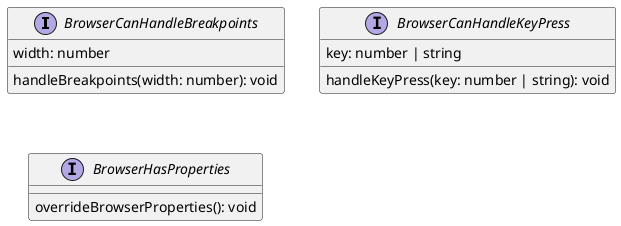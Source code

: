 @startuml "Browser"
interface BrowserCanHandleBreakpoints {
  width: number
  handleBreakpoints(width: number): void
}

interface BrowserCanHandleKeyPress {
  key: number | string
  handleKeyPress(key: number | string): void
}

interface BrowserHasProperties {
  overrideBrowserProperties(): void
}
@enduml
